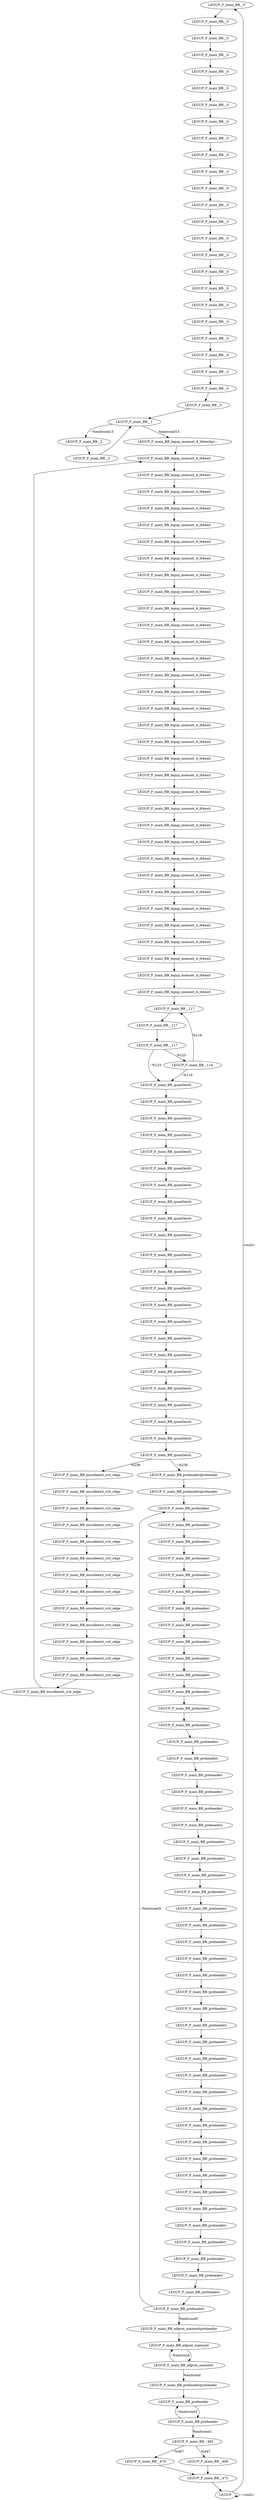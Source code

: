 digraph {
Node0x38357f0[label="LEGUP_F_main_BB__0"];
Node0x3835650[label="LEGUP"];
Node0x3835650 -> Node0x38357f0[label="<null>"];
Node0x3835650 -> Node0x3835650[label="~<null>"];
Node0x38358c0[label="LEGUP_F_main_BB__0"];
Node0x38357f0 -> Node0x38358c0;
Node0x3835990[label="LEGUP_F_main_BB__0"];
Node0x38358c0 -> Node0x3835990;
Node0x3835a60[label="LEGUP_F_main_BB__0"];
Node0x3835990 -> Node0x3835a60;
Node0x3835b30[label="LEGUP_F_main_BB__0"];
Node0x3835a60 -> Node0x3835b30;
Node0x3835c00[label="LEGUP_F_main_BB__0"];
Node0x3835b30 -> Node0x3835c00;
Node0x3835cd0[label="LEGUP_F_main_BB__0"];
Node0x3835c00 -> Node0x3835cd0;
Node0x3835da0[label="LEGUP_F_main_BB__0"];
Node0x3835cd0 -> Node0x3835da0;
Node0x3835e70[label="LEGUP_F_main_BB__0"];
Node0x3835da0 -> Node0x3835e70;
Node0x3835f40[label="LEGUP_F_main_BB__0"];
Node0x3835e70 -> Node0x3835f40;
Node0x3836010[label="LEGUP_F_main_BB__0"];
Node0x3835f40 -> Node0x3836010;
Node0x38360e0[label="LEGUP_F_main_BB__0"];
Node0x3836010 -> Node0x38360e0;
Node0x38361b0[label="LEGUP_F_main_BB__0"];
Node0x38360e0 -> Node0x38361b0;
Node0x3836280[label="LEGUP_F_main_BB__0"];
Node0x38361b0 -> Node0x3836280;
Node0x3836350[label="LEGUP_F_main_BB__0"];
Node0x3836280 -> Node0x3836350;
Node0x3836420[label="LEGUP_F_main_BB__0"];
Node0x3836350 -> Node0x3836420;
Node0x38364f0[label="LEGUP_F_main_BB__0"];
Node0x3836420 -> Node0x38364f0;
Node0x38365c0[label="LEGUP_F_main_BB__0"];
Node0x38364f0 -> Node0x38365c0;
Node0x3836690[label="LEGUP_F_main_BB__0"];
Node0x38365c0 -> Node0x3836690;
Node0x3836760[label="LEGUP_F_main_BB__0"];
Node0x3836690 -> Node0x3836760;
Node0x3836830[label="LEGUP_F_main_BB__0"];
Node0x3836760 -> Node0x3836830;
Node0x3836900[label="LEGUP_F_main_BB__0"];
Node0x3836830 -> Node0x3836900;
Node0x38369d0[label="LEGUP_F_main_BB__0"];
Node0x3836900 -> Node0x38369d0;
Node0x3836aa0[label="LEGUP_F_main_BB__0"];
Node0x38369d0 -> Node0x3836aa0;
Node0x3836b70[label="LEGUP_F_main_BB__0"];
Node0x3836aa0 -> Node0x3836b70;
Node0x3836c40[label="LEGUP_F_main_BB__1"];
Node0x3836b70 -> Node0x3836c40;
Node0x3836d10[label="LEGUP_F_main_BB_legup_memset_4_i64exitpr..."];
Node0x3836c40 -> Node0x3836d10[label="%exitcond15"];
Node0x3836de0[label="LEGUP_F_main_BB__2"];
Node0x3836c40 -> Node0x3836de0[label="~%exitcond15"];
Node0x3836f80[label="LEGUP_F_main_BB_legup_memset_4_i64exit"];
Node0x3836d10 -> Node0x3836f80;
Node0x3836eb0[label="LEGUP_F_main_BB__2"];
Node0x3836de0 -> Node0x3836eb0;
Node0x3836eb0 -> Node0x3836c40;
Node0x3837050[label="LEGUP_F_main_BB_legup_memset_4_i64exit"];
Node0x3836f80 -> Node0x3837050;
Node0x3837120[label="LEGUP_F_main_BB_legup_memset_4_i64exit"];
Node0x3837050 -> Node0x3837120;
Node0x38371f0[label="LEGUP_F_main_BB_legup_memset_4_i64exit"];
Node0x3837120 -> Node0x38371f0;
Node0x38372c0[label="LEGUP_F_main_BB_legup_memset_4_i64exit"];
Node0x38371f0 -> Node0x38372c0;
Node0x3837390[label="LEGUP_F_main_BB_legup_memset_4_i64exit"];
Node0x38372c0 -> Node0x3837390;
Node0x3837460[label="LEGUP_F_main_BB_legup_memset_4_i64exit"];
Node0x3837390 -> Node0x3837460;
Node0x3837530[label="LEGUP_F_main_BB_legup_memset_4_i64exit"];
Node0x3837460 -> Node0x3837530;
Node0x3837640[label="LEGUP_F_main_BB_legup_memset_4_i64exit"];
Node0x3837530 -> Node0x3837640;
Node0x3837750[label="LEGUP_F_main_BB_legup_memset_4_i64exit"];
Node0x3837640 -> Node0x3837750;
Node0x3837860[label="LEGUP_F_main_BB_legup_memset_4_i64exit"];
Node0x3837750 -> Node0x3837860;
Node0x3837970[label="LEGUP_F_main_BB_legup_memset_4_i64exit"];
Node0x3837860 -> Node0x3837970;
Node0x3837a80[label="LEGUP_F_main_BB_legup_memset_4_i64exit"];
Node0x3837970 -> Node0x3837a80;
Node0x3837b90[label="LEGUP_F_main_BB_legup_memset_4_i64exit"];
Node0x3837a80 -> Node0x3837b90;
Node0x3837ca0[label="LEGUP_F_main_BB_legup_memset_4_i64exit"];
Node0x3837b90 -> Node0x3837ca0;
Node0x3837db0[label="LEGUP_F_main_BB_legup_memset_4_i64exit"];
Node0x3837ca0 -> Node0x3837db0;
Node0x3837ec0[label="LEGUP_F_main_BB_legup_memset_4_i64exit"];
Node0x3837db0 -> Node0x3837ec0;
Node0x3837fd0[label="LEGUP_F_main_BB_legup_memset_4_i64exit"];
Node0x3837ec0 -> Node0x3837fd0;
Node0x38380e0[label="LEGUP_F_main_BB_legup_memset_4_i64exit"];
Node0x3837fd0 -> Node0x38380e0;
Node0x38381f0[label="LEGUP_F_main_BB_legup_memset_4_i64exit"];
Node0x38380e0 -> Node0x38381f0;
Node0x3838300[label="LEGUP_F_main_BB_legup_memset_4_i64exit"];
Node0x38381f0 -> Node0x3838300;
Node0x3838410[label="LEGUP_F_main_BB_legup_memset_4_i64exit"];
Node0x3838300 -> Node0x3838410;
Node0x3838520[label="LEGUP_F_main_BB_legup_memset_4_i64exit"];
Node0x3838410 -> Node0x3838520;
Node0x3838630[label="LEGUP_F_main_BB_legup_memset_4_i64exit"];
Node0x3838520 -> Node0x3838630;
Node0x3838740[label="LEGUP_F_main_BB_legup_memset_4_i64exit"];
Node0x3838630 -> Node0x3838740;
Node0x3838850[label="LEGUP_F_main_BB_legup_memset_4_i64exit"];
Node0x3838740 -> Node0x3838850;
Node0x3838960[label="LEGUP_F_main_BB_legup_memset_4_i64exit"];
Node0x3838850 -> Node0x3838960;
Node0x3838a70[label="LEGUP_F_main_BB_legup_memset_4_i64exit"];
Node0x3838960 -> Node0x3838a70;
Node0x3838b80[label="LEGUP_F_main_BB_legup_memset_4_i64exit"];
Node0x3838a70 -> Node0x3838b80;
Node0x3838c90[label="LEGUP_F_main_BB_legup_memset_4_i64exit"];
Node0x3838b80 -> Node0x3838c90;
Node0x3838da0[label="LEGUP_F_main_BB_legup_memset_4_i64exit"];
Node0x3838c90 -> Node0x3838da0;
Node0x3838eb0[label="LEGUP_F_main_BB_legup_memset_4_i64exit"];
Node0x3838da0 -> Node0x3838eb0;
Node0x3838fc0[label="LEGUP_F_main_BB_legup_memset_4_i64exit"];
Node0x3838eb0 -> Node0x3838fc0;
Node0x38391e0[label="LEGUP_F_main_BB__117"];
Node0x3838fc0 -> Node0x38391e0;
Node0x38390d0[label="LEGUP_F_main_BB__114"];
Node0x38390d0 -> Node0x38391e0[label="%116"];
Node0x3839510[label="LEGUP_F_main_BB_quantlexiti"];
Node0x38390d0 -> Node0x3839510[label="~%116"];
Node0x38392f0[label="LEGUP_F_main_BB__117"];
Node0x38391e0 -> Node0x38392f0;
Node0x3839400[label="LEGUP_F_main_BB__117"];
Node0x38392f0 -> Node0x3839400;
Node0x3839400 -> Node0x38390d0[label="%123"];
Node0x3839400 -> Node0x3839510[label="~%123"];
Node0x3839620[label="LEGUP_F_main_BB_quantlexiti"];
Node0x3839510 -> Node0x3839620;
Node0x3839730[label="LEGUP_F_main_BB_quantlexiti"];
Node0x3839620 -> Node0x3839730;
Node0x3839840[label="LEGUP_F_main_BB_quantlexiti"];
Node0x3839730 -> Node0x3839840;
Node0x3839950[label="LEGUP_F_main_BB_quantlexiti"];
Node0x3839840 -> Node0x3839950;
Node0x3839a60[label="LEGUP_F_main_BB_quantlexiti"];
Node0x3839950 -> Node0x3839a60;
Node0x3839b70[label="LEGUP_F_main_BB_quantlexiti"];
Node0x3839a60 -> Node0x3839b70;
Node0x3839c80[label="LEGUP_F_main_BB_quantlexiti"];
Node0x3839b70 -> Node0x3839c80;
Node0x3839d90[label="LEGUP_F_main_BB_quantlexiti"];
Node0x3839c80 -> Node0x3839d90;
Node0x3839ea0[label="LEGUP_F_main_BB_quantlexiti"];
Node0x3839d90 -> Node0x3839ea0;
Node0x3839fb0[label="LEGUP_F_main_BB_quantlexiti"];
Node0x3839ea0 -> Node0x3839fb0;
Node0x383a0c0[label="LEGUP_F_main_BB_quantlexiti"];
Node0x3839fb0 -> Node0x383a0c0;
Node0x383a1d0[label="LEGUP_F_main_BB_quantlexiti"];
Node0x383a0c0 -> Node0x383a1d0;
Node0x383a2e0[label="LEGUP_F_main_BB_quantlexiti"];
Node0x383a1d0 -> Node0x383a2e0;
Node0x383a3f0[label="LEGUP_F_main_BB_quantlexiti"];
Node0x383a2e0 -> Node0x383a3f0;
Node0x383a500[label="LEGUP_F_main_BB_quantlexiti"];
Node0x383a3f0 -> Node0x383a500;
Node0x383a610[label="LEGUP_F_main_BB_quantlexiti"];
Node0x383a500 -> Node0x383a610;
Node0x383a720[label="LEGUP_F_main_BB_quantlexiti"];
Node0x383a610 -> Node0x383a720;
Node0x383a830[label="LEGUP_F_main_BB_quantlexiti"];
Node0x383a720 -> Node0x383a830;
Node0x383a940[label="LEGUP_F_main_BB_quantlexiti"];
Node0x383a830 -> Node0x383a940;
Node0x383aa50[label="LEGUP_F_main_BB_quantlexiti"];
Node0x383a940 -> Node0x383aa50;
Node0x383ab60[label="LEGUP_F_main_BB_quantlexiti"];
Node0x383aa50 -> Node0x383ab60;
Node0x383ac70[label="LEGUP_F_main_BB_quantlexiti"];
Node0x383ab60 -> Node0x383ac70;
Node0x383ad80[label="LEGUP_F_main_BB_encodeexit_crit_edge"];
Node0x383ac70 -> Node0x383ad80[label="%236"];
Node0x383bc60[label="LEGUP_F_main_BB_preheaderipreheader"];
Node0x383ac70 -> Node0x383bc60[label="~%236"];
Node0x383ae90[label="LEGUP_F_main_BB_encodeexit_crit_edge"];
Node0x383ad80 -> Node0x383ae90;
Node0x383afa0[label="LEGUP_F_main_BB_encodeexit_crit_edge"];
Node0x383ae90 -> Node0x383afa0;
Node0x383b0b0[label="LEGUP_F_main_BB_encodeexit_crit_edge"];
Node0x383afa0 -> Node0x383b0b0;
Node0x383b1c0[label="LEGUP_F_main_BB_encodeexit_crit_edge"];
Node0x383b0b0 -> Node0x383b1c0;
Node0x383b2d0[label="LEGUP_F_main_BB_encodeexit_crit_edge"];
Node0x383b1c0 -> Node0x383b2d0;
Node0x383b3e0[label="LEGUP_F_main_BB_encodeexit_crit_edge"];
Node0x383b2d0 -> Node0x383b3e0;
Node0x383b4f0[label="LEGUP_F_main_BB_encodeexit_crit_edge"];
Node0x383b3e0 -> Node0x383b4f0;
Node0x383b600[label="LEGUP_F_main_BB_encodeexit_crit_edge"];
Node0x383b4f0 -> Node0x383b600;
Node0x383b710[label="LEGUP_F_main_BB_encodeexit_crit_edge"];
Node0x383b600 -> Node0x383b710;
Node0x383b820[label="LEGUP_F_main_BB_encodeexit_crit_edge"];
Node0x383b710 -> Node0x383b820;
Node0x383b930[label="LEGUP_F_main_BB_encodeexit_crit_edge"];
Node0x383b820 -> Node0x383b930;
Node0x383ba40[label="LEGUP_F_main_BB_encodeexit_crit_edge"];
Node0x383b930 -> Node0x383ba40;
Node0x383bb50[label="LEGUP_F_main_BB_encodeexit_crit_edge"];
Node0x383ba40 -> Node0x383bb50;
Node0x383bb50 -> Node0x3836f80;
Node0x383bd70[label="LEGUP_F_main_BB_preheaderipreheader"];
Node0x383bc60 -> Node0x383bd70;
Node0x383be80[label="LEGUP_F_main_BB_preheaderi"];
Node0x383bd70 -> Node0x383be80;
Node0x383bf90[label="LEGUP_F_main_BB_preheaderi"];
Node0x383be80 -> Node0x383bf90;
Node0x383c0a0[label="LEGUP_F_main_BB_preheaderi"];
Node0x383bf90 -> Node0x383c0a0;
Node0x383c1b0[label="LEGUP_F_main_BB_preheaderi"];
Node0x383c0a0 -> Node0x383c1b0;
Node0x383c2c0[label="LEGUP_F_main_BB_preheaderi"];
Node0x383c1b0 -> Node0x383c2c0;
Node0x383c3d0[label="LEGUP_F_main_BB_preheaderi"];
Node0x383c2c0 -> Node0x383c3d0;
Node0x383c4e0[label="LEGUP_F_main_BB_preheaderi"];
Node0x383c3d0 -> Node0x383c4e0;
Node0x383c5f0[label="LEGUP_F_main_BB_preheaderi"];
Node0x383c4e0 -> Node0x383c5f0;
Node0x383c700[label="LEGUP_F_main_BB_preheaderi"];
Node0x383c5f0 -> Node0x383c700;
Node0x383c810[label="LEGUP_F_main_BB_preheaderi"];
Node0x383c700 -> Node0x383c810;
Node0x383c920[label="LEGUP_F_main_BB_preheaderi"];
Node0x383c810 -> Node0x383c920;
Node0x383ca30[label="LEGUP_F_main_BB_preheaderi"];
Node0x383c920 -> Node0x383ca30;
Node0x383cb40[label="LEGUP_F_main_BB_preheaderi"];
Node0x383ca30 -> Node0x383cb40;
Node0x383cc50[label="LEGUP_F_main_BB_preheaderi"];
Node0x383cb40 -> Node0x383cc50;
Node0x383cd60[label="LEGUP_F_main_BB_preheaderi"];
Node0x383cc50 -> Node0x383cd60;
Node0x383ce70[label="LEGUP_F_main_BB_preheaderi"];
Node0x383cd60 -> Node0x383ce70;
Node0x383cf80[label="LEGUP_F_main_BB_preheaderi"];
Node0x383ce70 -> Node0x383cf80;
Node0x383d090[label="LEGUP_F_main_BB_preheaderi"];
Node0x383cf80 -> Node0x383d090;
Node0x383d1a0[label="LEGUP_F_main_BB_preheaderi"];
Node0x383d090 -> Node0x383d1a0;
Node0x383d2b0[label="LEGUP_F_main_BB_preheaderi"];
Node0x383d1a0 -> Node0x383d2b0;
Node0x383d3c0[label="LEGUP_F_main_BB_preheaderi"];
Node0x383d2b0 -> Node0x383d3c0;
Node0x383d4d0[label="LEGUP_F_main_BB_preheaderi"];
Node0x383d3c0 -> Node0x383d4d0;
Node0x383d5e0[label="LEGUP_F_main_BB_preheaderi"];
Node0x383d4d0 -> Node0x383d5e0;
Node0x383d6f0[label="LEGUP_F_main_BB_preheaderi"];
Node0x383d5e0 -> Node0x383d6f0;
Node0x383d800[label="LEGUP_F_main_BB_preheaderi"];
Node0x383d6f0 -> Node0x383d800;
Node0x383d910[label="LEGUP_F_main_BB_preheaderi"];
Node0x383d800 -> Node0x383d910;
Node0x383da20[label="LEGUP_F_main_BB_preheaderi"];
Node0x383d910 -> Node0x383da20;
Node0x383db30[label="LEGUP_F_main_BB_preheaderi"];
Node0x383da20 -> Node0x383db30;
Node0x383dc40[label="LEGUP_F_main_BB_preheaderi"];
Node0x383db30 -> Node0x383dc40;
Node0x383dd50[label="LEGUP_F_main_BB_preheaderi"];
Node0x383dc40 -> Node0x383dd50;
Node0x383de60[label="LEGUP_F_main_BB_preheaderi"];
Node0x383dd50 -> Node0x383de60;
Node0x383df70[label="LEGUP_F_main_BB_preheaderi"];
Node0x383de60 -> Node0x383df70;
Node0x383e080[label="LEGUP_F_main_BB_preheaderi"];
Node0x383df70 -> Node0x383e080;
Node0x383e190[label="LEGUP_F_main_BB_preheaderi"];
Node0x383e080 -> Node0x383e190;
Node0x383e2a0[label="LEGUP_F_main_BB_preheaderi"];
Node0x383e190 -> Node0x383e2a0;
Node0x383e3b0[label="LEGUP_F_main_BB_preheaderi"];
Node0x383e2a0 -> Node0x383e3b0;
Node0x383e4c0[label="LEGUP_F_main_BB_preheaderi"];
Node0x383e3b0 -> Node0x383e4c0;
Node0x383e5d0[label="LEGUP_F_main_BB_preheaderi"];
Node0x383e4c0 -> Node0x383e5d0;
Node0x383e6e0[label="LEGUP_F_main_BB_preheaderi"];
Node0x383e5d0 -> Node0x383e6e0;
Node0x383e7f0[label="LEGUP_F_main_BB_preheaderi"];
Node0x383e6e0 -> Node0x383e7f0;
Node0x383e900[label="LEGUP_F_main_BB_preheaderi"];
Node0x383e7f0 -> Node0x383e900;
Node0x383ea10[label="LEGUP_F_main_BB_preheaderi"];
Node0x383e900 -> Node0x383ea10;
Node0x383eb20[label="LEGUP_F_main_BB_preheaderi"];
Node0x383ea10 -> Node0x383eb20;
Node0x383ec30[label="LEGUP_F_main_BB_preheaderi"];
Node0x383eb20 -> Node0x383ec30;
Node0x383ed40[label="LEGUP_F_main_BB_preheaderi"];
Node0x383ec30 -> Node0x383ed40;
Node0x383ee50[label="LEGUP_F_main_BB_preheaderi"];
Node0x383ed40 -> Node0x383ee50;
Node0x383ef60[label="LEGUP_F_main_BB_preheaderi"];
Node0x383ee50 -> Node0x383ef60;
Node0x383f070[label="LEGUP_F_main_BB_preheaderi"];
Node0x383ef60 -> Node0x383f070;
Node0x383f180[label="LEGUP_F_main_BB_preheaderi"];
Node0x383f070 -> Node0x383f180;
Node0x383f290[label="LEGUP_F_main_BB_adpcm_mainexitpreheader"];
Node0x383f180 -> Node0x383f290[label="%exitcond5"];
Node0x383f180 -> Node0x383be80[label="~%exitcond5"];
Node0x383f3a0[label="LEGUP_F_main_BB_adpcm_mainexit"];
Node0x383f290 -> Node0x383f3a0;
Node0x383f4b0[label="LEGUP_F_main_BB_adpcm_mainexit"];
Node0x383f3a0 -> Node0x383f4b0;
Node0x383f5c0[label="LEGUP_F_main_BB_preheaderpreheader"];
Node0x383f4b0 -> Node0x383f5c0[label="%exitcond"];
Node0x383f4b0 -> Node0x383f3a0[label="~%exitcond"];
Node0x383f6d0[label="LEGUP_F_main_BB_preheader"];
Node0x383f5c0 -> Node0x383f6d0;
Node0x383f7e0[label="LEGUP_F_main_BB_preheader"];
Node0x383f6d0 -> Node0x383f7e0;
Node0x383f8f0[label="LEGUP_F_main_BB__465"];
Node0x383f7e0 -> Node0x383f8f0[label="%exitcond1"];
Node0x383f7e0 -> Node0x383f6d0[label="~%exitcond1"];
Node0x383fa00[label="LEGUP_F_main_BB__468"];
Node0x383f8f0 -> Node0x383fa00[label="%467"];
Node0x383fb10[label="LEGUP_F_main_BB__470"];
Node0x383f8f0 -> Node0x383fb10[label="~%467"];
Node0x383fc20[label="LEGUP_F_main_BB__472"];
Node0x383fa00 -> Node0x383fc20;
Node0x383fb10 -> Node0x383fc20;
Node0x383fc20 -> Node0x3835650;
}
